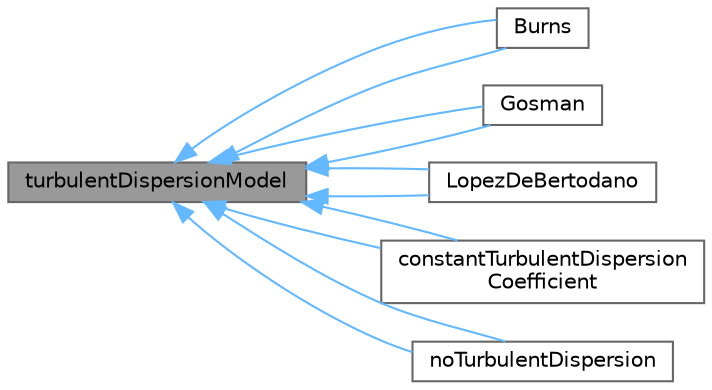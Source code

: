 digraph "turbulentDispersionModel"
{
 // LATEX_PDF_SIZE
  bgcolor="transparent";
  edge [fontname=Helvetica,fontsize=10,labelfontname=Helvetica,labelfontsize=10];
  node [fontname=Helvetica,fontsize=10,shape=box,height=0.2,width=0.4];
  rankdir="LR";
  Node1 [id="Node000001",label="turbulentDispersionModel",height=0.2,width=0.4,color="gray40", fillcolor="grey60", style="filled", fontcolor="black",tooltip=" "];
  Node1 -> Node2 [id="edge1_Node000001_Node000002",dir="back",color="steelblue1",style="solid",tooltip=" "];
  Node2 [id="Node000002",label="Burns",height=0.2,width=0.4,color="gray40", fillcolor="white", style="filled",URL="$classFoam_1_1turbulentDispersionModels_1_1Burns.html",tooltip="Turbulent dispersion model of Burns et al."];
  Node1 -> Node2 [id="edge2_Node000001_Node000002",dir="back",color="steelblue1",style="solid",tooltip=" "];
  Node1 -> Node3 [id="edge3_Node000001_Node000003",dir="back",color="steelblue1",style="solid",tooltip=" "];
  Node3 [id="Node000003",label="Gosman",height=0.2,width=0.4,color="gray40", fillcolor="white", style="filled",URL="$classFoam_1_1turbulentDispersionModels_1_1Gosman.html",tooltip="Turbulent dispersion model of Gosman et al."];
  Node1 -> Node3 [id="edge4_Node000001_Node000003",dir="back",color="steelblue1",style="solid",tooltip=" "];
  Node1 -> Node4 [id="edge5_Node000001_Node000004",dir="back",color="steelblue1",style="solid",tooltip=" "];
  Node4 [id="Node000004",label="LopezDeBertodano",height=0.2,width=0.4,color="gray40", fillcolor="white", style="filled",URL="$classFoam_1_1turbulentDispersionModels_1_1LopezDeBertodano.html",tooltip="Lopez de Bertodano (1992) turbulent dispersion model."];
  Node1 -> Node4 [id="edge6_Node000001_Node000004",dir="back",color="steelblue1",style="solid",tooltip=" "];
  Node1 -> Node5 [id="edge7_Node000001_Node000005",dir="back",color="steelblue1",style="solid",tooltip=" "];
  Node5 [id="Node000005",label="constantTurbulentDispersion\lCoefficient",height=0.2,width=0.4,color="gray40", fillcolor="white", style="filled",URL="$classFoam_1_1turbulentDispersionModels_1_1constantTurbulentDispersionCoefficient.html",tooltip="Constant coefficient turbulent dispersion model."];
  Node1 -> Node5 [id="edge8_Node000001_Node000005",dir="back",color="steelblue1",style="solid",tooltip=" "];
  Node1 -> Node6 [id="edge9_Node000001_Node000006",dir="back",color="steelblue1",style="solid",tooltip=" "];
  Node6 [id="Node000006",label="noTurbulentDispersion",height=0.2,width=0.4,color="gray40", fillcolor="white", style="filled",URL="$classFoam_1_1turbulentDispersionModels_1_1noTurbulentDispersion.html",tooltip=" "];
  Node1 -> Node6 [id="edge10_Node000001_Node000006",dir="back",color="steelblue1",style="solid",tooltip=" "];
}
